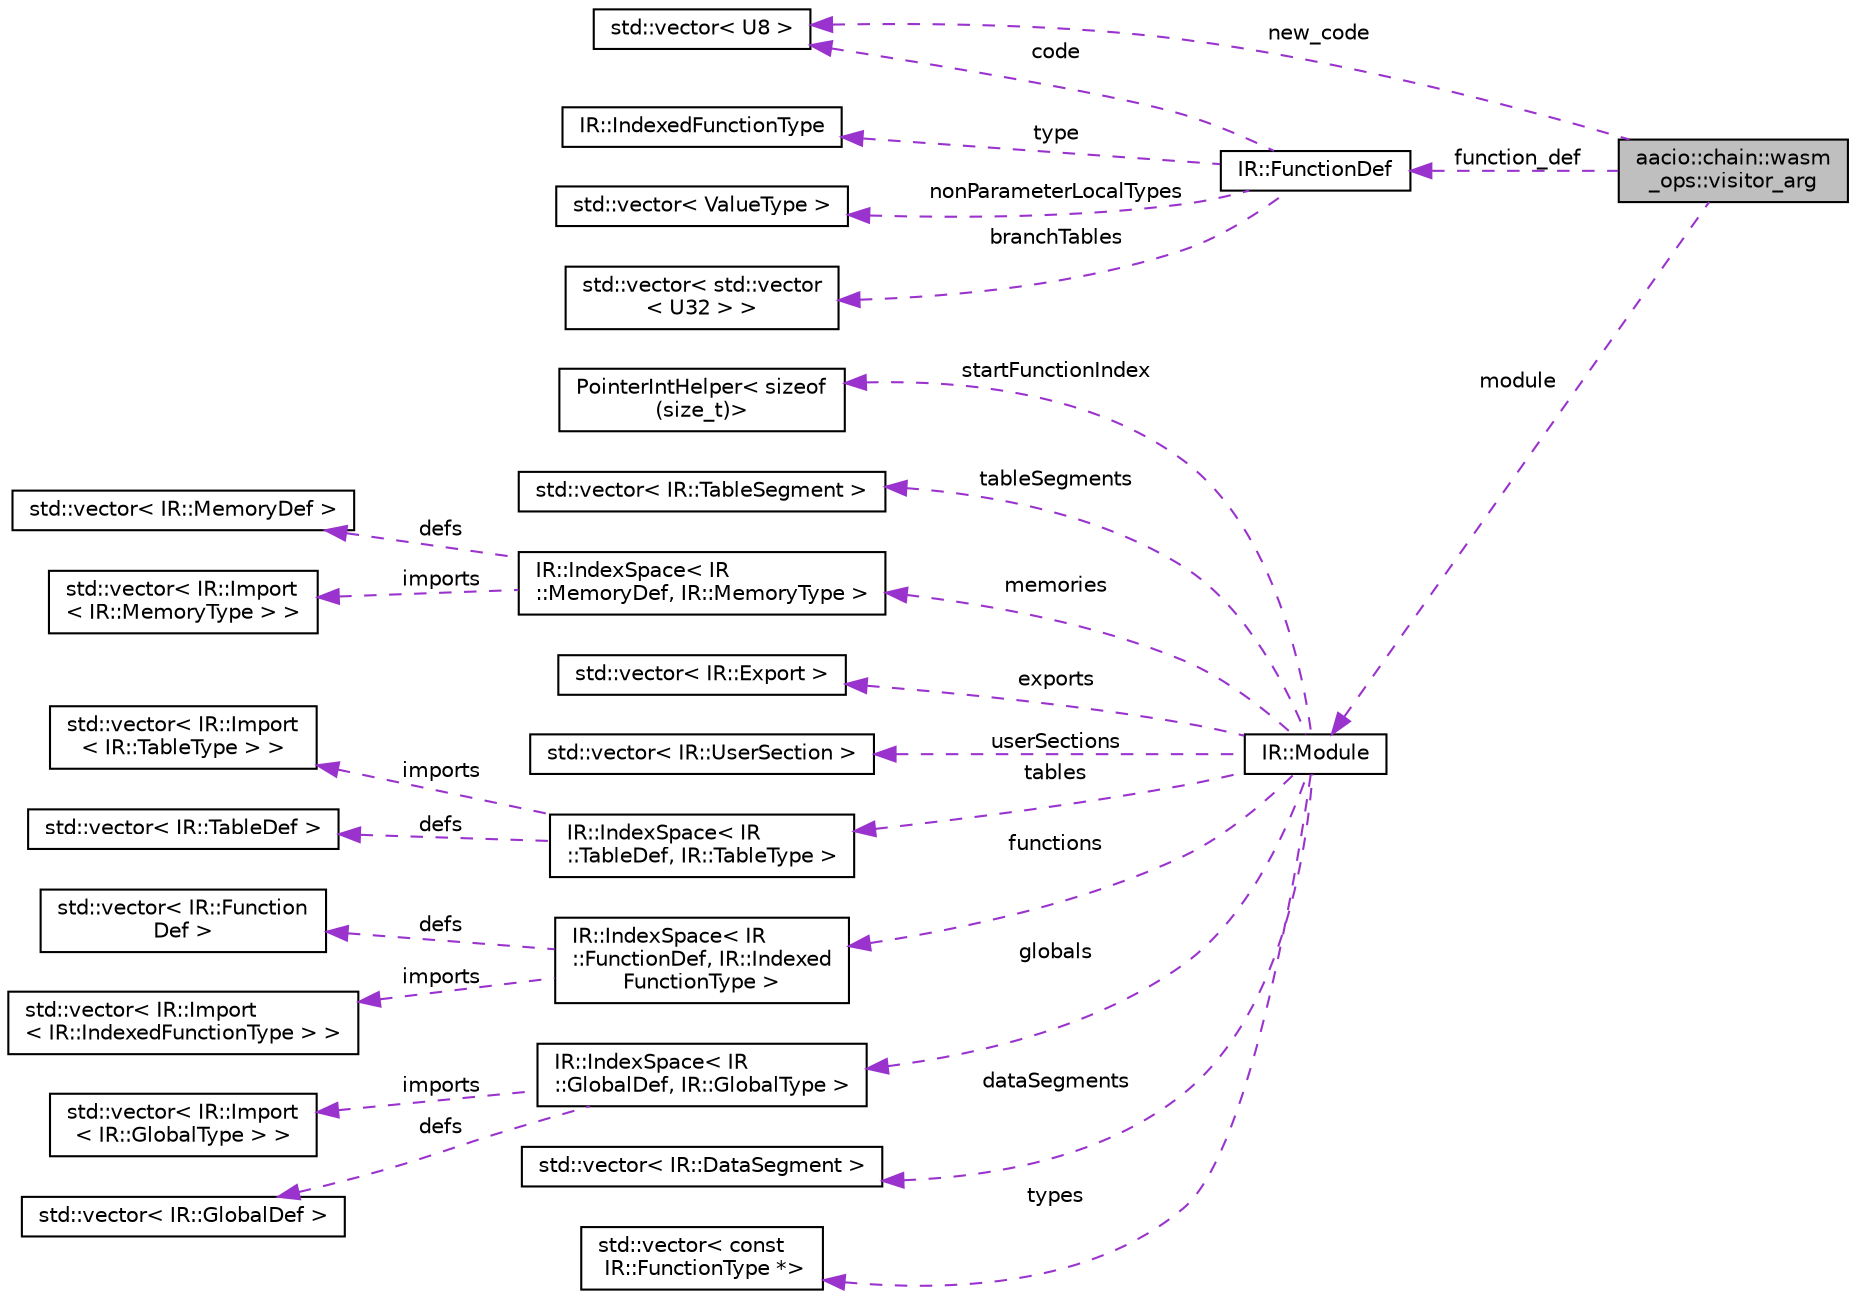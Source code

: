 digraph "aacio::chain::wasm_ops::visitor_arg"
{
  edge [fontname="Helvetica",fontsize="10",labelfontname="Helvetica",labelfontsize="10"];
  node [fontname="Helvetica",fontsize="10",shape=record];
  rankdir="LR";
  Node1 [label="aacio::chain::wasm\l_ops::visitor_arg",height=0.2,width=0.4,color="black", fillcolor="grey75", style="filled", fontcolor="black"];
  Node2 -> Node1 [dir="back",color="darkorchid3",fontsize="10",style="dashed",label=" function_def" ];
  Node2 [label="IR::FunctionDef",height=0.2,width=0.4,color="black", fillcolor="white", style="filled",URL="$struct_i_r_1_1_function_def.html"];
  Node3 -> Node2 [dir="back",color="darkorchid3",fontsize="10",style="dashed",label=" nonParameterLocalTypes" ];
  Node3 [label="std::vector\< ValueType \>",height=0.2,width=0.4,color="black", fillcolor="white", style="filled",URL="$classstd_1_1vector.html"];
  Node4 -> Node2 [dir="back",color="darkorchid3",fontsize="10",style="dashed",label=" code" ];
  Node4 [label="std::vector\< U8 \>",height=0.2,width=0.4,color="black", fillcolor="white", style="filled",URL="$classstd_1_1vector.html"];
  Node5 -> Node2 [dir="back",color="darkorchid3",fontsize="10",style="dashed",label=" type" ];
  Node5 [label="IR::IndexedFunctionType",height=0.2,width=0.4,color="black", fillcolor="white", style="filled",URL="$struct_i_r_1_1_indexed_function_type.html"];
  Node6 -> Node2 [dir="back",color="darkorchid3",fontsize="10",style="dashed",label=" branchTables" ];
  Node6 [label="std::vector\< std::vector\l\< U32 \> \>",height=0.2,width=0.4,color="black", fillcolor="white", style="filled",URL="$classstd_1_1vector.html"];
  Node4 -> Node1 [dir="back",color="darkorchid3",fontsize="10",style="dashed",label=" new_code" ];
  Node7 -> Node1 [dir="back",color="darkorchid3",fontsize="10",style="dashed",label=" module" ];
  Node7 [label="IR::Module",height=0.2,width=0.4,color="black", fillcolor="white", style="filled",URL="$struct_i_r_1_1_module.html"];
  Node8 -> Node7 [dir="back",color="darkorchid3",fontsize="10",style="dashed",label=" tables" ];
  Node8 [label="IR::IndexSpace\< IR\l::TableDef, IR::TableType \>",height=0.2,width=0.4,color="black", fillcolor="white", style="filled",URL="$struct_i_r_1_1_index_space.html"];
  Node9 -> Node8 [dir="back",color="darkorchid3",fontsize="10",style="dashed",label=" imports" ];
  Node9 [label="std::vector\< IR::Import\l\< IR::TableType \> \>",height=0.2,width=0.4,color="black", fillcolor="white", style="filled",URL="$classstd_1_1vector.html"];
  Node10 -> Node8 [dir="back",color="darkorchid3",fontsize="10",style="dashed",label=" defs" ];
  Node10 [label="std::vector\< IR::TableDef \>",height=0.2,width=0.4,color="black", fillcolor="white", style="filled",URL="$classstd_1_1vector.html"];
  Node11 -> Node7 [dir="back",color="darkorchid3",fontsize="10",style="dashed",label=" functions" ];
  Node11 [label="IR::IndexSpace\< IR\l::FunctionDef, IR::Indexed\lFunctionType \>",height=0.2,width=0.4,color="black", fillcolor="white", style="filled",URL="$struct_i_r_1_1_index_space.html"];
  Node12 -> Node11 [dir="back",color="darkorchid3",fontsize="10",style="dashed",label=" defs" ];
  Node12 [label="std::vector\< IR::Function\lDef \>",height=0.2,width=0.4,color="black", fillcolor="white", style="filled",URL="$classstd_1_1vector.html"];
  Node13 -> Node11 [dir="back",color="darkorchid3",fontsize="10",style="dashed",label=" imports" ];
  Node13 [label="std::vector\< IR::Import\l\< IR::IndexedFunctionType \> \>",height=0.2,width=0.4,color="black", fillcolor="white", style="filled",URL="$classstd_1_1vector.html"];
  Node14 -> Node7 [dir="back",color="darkorchid3",fontsize="10",style="dashed",label=" globals" ];
  Node14 [label="IR::IndexSpace\< IR\l::GlobalDef, IR::GlobalType \>",height=0.2,width=0.4,color="black", fillcolor="white", style="filled",URL="$struct_i_r_1_1_index_space.html"];
  Node15 -> Node14 [dir="back",color="darkorchid3",fontsize="10",style="dashed",label=" imports" ];
  Node15 [label="std::vector\< IR::Import\l\< IR::GlobalType \> \>",height=0.2,width=0.4,color="black", fillcolor="white", style="filled",URL="$classstd_1_1vector.html"];
  Node16 -> Node14 [dir="back",color="darkorchid3",fontsize="10",style="dashed",label=" defs" ];
  Node16 [label="std::vector\< IR::GlobalDef \>",height=0.2,width=0.4,color="black", fillcolor="white", style="filled",URL="$classstd_1_1vector.html"];
  Node17 -> Node7 [dir="back",color="darkorchid3",fontsize="10",style="dashed",label=" dataSegments" ];
  Node17 [label="std::vector\< IR::DataSegment \>",height=0.2,width=0.4,color="black", fillcolor="white", style="filled",URL="$classstd_1_1vector.html"];
  Node18 -> Node7 [dir="back",color="darkorchid3",fontsize="10",style="dashed",label=" types" ];
  Node18 [label="std::vector\< const\l IR::FunctionType *\>",height=0.2,width=0.4,color="black", fillcolor="white", style="filled",URL="$classstd_1_1vector.html"];
  Node19 -> Node7 [dir="back",color="darkorchid3",fontsize="10",style="dashed",label=" startFunctionIndex" ];
  Node19 [label="PointerIntHelper\< sizeof\l(size_t)\>",height=0.2,width=0.4,color="black", fillcolor="white", style="filled",URL="$struct_pointer_int_helper.html"];
  Node20 -> Node7 [dir="back",color="darkorchid3",fontsize="10",style="dashed",label=" tableSegments" ];
  Node20 [label="std::vector\< IR::TableSegment \>",height=0.2,width=0.4,color="black", fillcolor="white", style="filled",URL="$classstd_1_1vector.html"];
  Node21 -> Node7 [dir="back",color="darkorchid3",fontsize="10",style="dashed",label=" memories" ];
  Node21 [label="IR::IndexSpace\< IR\l::MemoryDef, IR::MemoryType \>",height=0.2,width=0.4,color="black", fillcolor="white", style="filled",URL="$struct_i_r_1_1_index_space.html"];
  Node22 -> Node21 [dir="back",color="darkorchid3",fontsize="10",style="dashed",label=" defs" ];
  Node22 [label="std::vector\< IR::MemoryDef \>",height=0.2,width=0.4,color="black", fillcolor="white", style="filled",URL="$classstd_1_1vector.html"];
  Node23 -> Node21 [dir="back",color="darkorchid3",fontsize="10",style="dashed",label=" imports" ];
  Node23 [label="std::vector\< IR::Import\l\< IR::MemoryType \> \>",height=0.2,width=0.4,color="black", fillcolor="white", style="filled",URL="$classstd_1_1vector.html"];
  Node24 -> Node7 [dir="back",color="darkorchid3",fontsize="10",style="dashed",label=" exports" ];
  Node24 [label="std::vector\< IR::Export \>",height=0.2,width=0.4,color="black", fillcolor="white", style="filled",URL="$classstd_1_1vector.html"];
  Node25 -> Node7 [dir="back",color="darkorchid3",fontsize="10",style="dashed",label=" userSections" ];
  Node25 [label="std::vector\< IR::UserSection \>",height=0.2,width=0.4,color="black", fillcolor="white", style="filled",URL="$classstd_1_1vector.html"];
}

